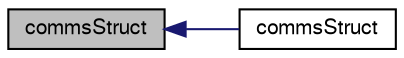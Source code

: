 digraph "commsStruct"
{
  bgcolor="transparent";
  edge [fontname="FreeSans",fontsize="10",labelfontname="FreeSans",labelfontsize="10"];
  node [fontname="FreeSans",fontsize="10",shape=record];
  rankdir="LR";
  Node1 [label="commsStruct",height=0.2,width=0.4,color="black", fillcolor="grey75", style="filled", fontcolor="black"];
  Node1 -> Node2 [dir="back",color="midnightblue",fontsize="10",style="solid",fontname="FreeSans"];
  Node2 [label="commsStruct",height=0.2,width=0.4,color="black",URL="$a26274.html#a09c14a7f170a495687c0f828401f865c",tooltip="Construct from components. "];
}
